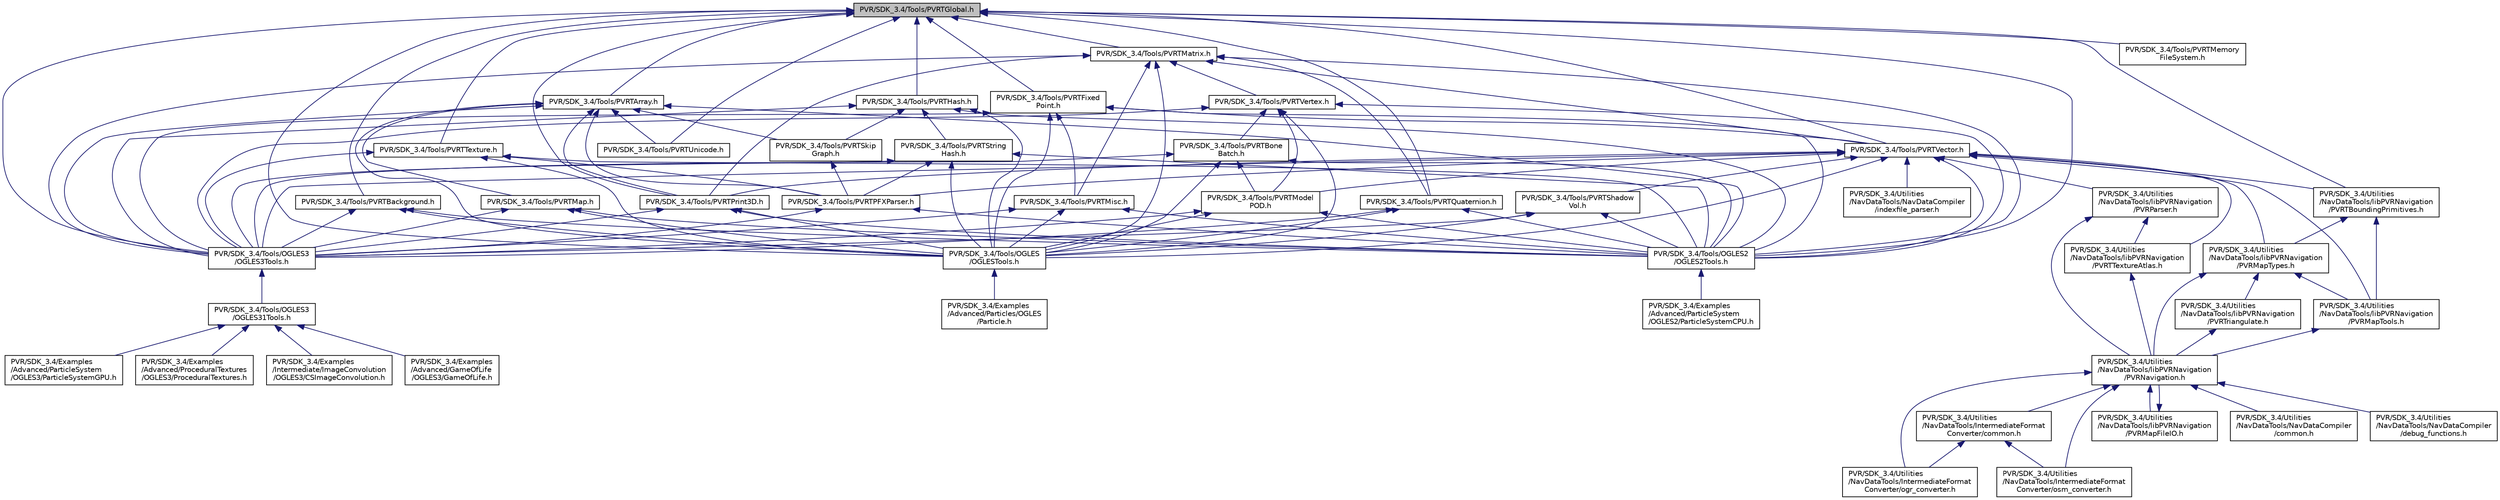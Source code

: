 digraph "PVR/SDK_3.4/Tools/PVRTGlobal.h"
{
  edge [fontname="Helvetica",fontsize="10",labelfontname="Helvetica",labelfontsize="10"];
  node [fontname="Helvetica",fontsize="10",shape=record];
  Node1 [label="PVR/SDK_3.4/Tools/PVRTGlobal.h",height=0.2,width=0.4,color="black", fillcolor="grey75", style="filled", fontcolor="black"];
  Node1 -> Node2 [dir="back",color="midnightblue",fontsize="10",style="solid",fontname="Helvetica"];
  Node2 [label="PVR/SDK_3.4/Tools/OGLES\l/OGLESTools.h",height=0.2,width=0.4,color="black", fillcolor="white", style="filled",URL="$_o_g_l_e_s_tools_8h.html",tooltip="Header file of OGLESTools.lib. "];
  Node2 -> Node3 [dir="back",color="midnightblue",fontsize="10",style="solid",fontname="Helvetica"];
  Node3 [label="PVR/SDK_3.4/Examples\l/Advanced/Particles/OGLES\l/Particle.h",height=0.2,width=0.4,color="black", fillcolor="white", style="filled",URL="$_p_v_r_2_s_d_k__3_84_2_examples_2_advanced_2_particles_2_o_g_l_e_s_2particle_8h_source.html"];
  Node1 -> Node4 [dir="back",color="midnightblue",fontsize="10",style="solid",fontname="Helvetica"];
  Node4 [label="PVR/SDK_3.4/Tools/PVRTArray.h",height=0.2,width=0.4,color="black", fillcolor="white", style="filled",URL="$_p_v_r_t_array_8h.html",tooltip="Expanding array template class. Allows appending and direct access. Mixing access methods should be a..."];
  Node4 -> Node2 [dir="back",color="midnightblue",fontsize="10",style="solid",fontname="Helvetica"];
  Node4 -> Node5 [dir="back",color="midnightblue",fontsize="10",style="solid",fontname="Helvetica"];
  Node5 [label="PVR/SDK_3.4/Tools/PVRTMap.h",height=0.2,width=0.4,color="black", fillcolor="white", style="filled",URL="$_p_v_r_t_map_8h.html",tooltip="A simple and easy-to-use implementation of a map. "];
  Node5 -> Node2 [dir="back",color="midnightblue",fontsize="10",style="solid",fontname="Helvetica"];
  Node5 -> Node6 [dir="back",color="midnightblue",fontsize="10",style="solid",fontname="Helvetica"];
  Node6 [label="PVR/SDK_3.4/Tools/OGLES2\l/OGLES2Tools.h",height=0.2,width=0.4,color="black", fillcolor="white", style="filled",URL="$_o_g_l_e_s2_tools_8h.html",tooltip="Header file of OGLES2Tools.lib. "];
  Node6 -> Node7 [dir="back",color="midnightblue",fontsize="10",style="solid",fontname="Helvetica"];
  Node7 [label="PVR/SDK_3.4/Examples\l/Advanced/ParticleSystem\l/OGLES2/ParticleSystemCPU.h",height=0.2,width=0.4,color="black", fillcolor="white", style="filled",URL="$_particle_system_c_p_u_8h_source.html"];
  Node5 -> Node8 [dir="back",color="midnightblue",fontsize="10",style="solid",fontname="Helvetica"];
  Node8 [label="PVR/SDK_3.4/Tools/OGLES3\l/OGLES3Tools.h",height=0.2,width=0.4,color="black", fillcolor="white", style="filled",URL="$_o_g_l_e_s3_tools_8h.html",tooltip="Header file of OGLES3Tools.lib. "];
  Node8 -> Node9 [dir="back",color="midnightblue",fontsize="10",style="solid",fontname="Helvetica"];
  Node9 [label="PVR/SDK_3.4/Tools/OGLES3\l/OGLES31Tools.h",height=0.2,width=0.4,color="black", fillcolor="white", style="filled",URL="$_o_g_l_e_s31_tools_8h.html",tooltip="Header file of OGLES3Tools.lib. "];
  Node9 -> Node10 [dir="back",color="midnightblue",fontsize="10",style="solid",fontname="Helvetica"];
  Node10 [label="PVR/SDK_3.4/Examples\l/Advanced/GameOfLife\l/OGLES3/GameOfLife.h",height=0.2,width=0.4,color="black", fillcolor="white", style="filled",URL="$_game_of_life_8h_source.html"];
  Node9 -> Node11 [dir="back",color="midnightblue",fontsize="10",style="solid",fontname="Helvetica"];
  Node11 [label="PVR/SDK_3.4/Examples\l/Advanced/ParticleSystem\l/OGLES3/ParticleSystemGPU.h",height=0.2,width=0.4,color="black", fillcolor="white", style="filled",URL="$_particle_system_g_p_u_8h_source.html"];
  Node9 -> Node12 [dir="back",color="midnightblue",fontsize="10",style="solid",fontname="Helvetica"];
  Node12 [label="PVR/SDK_3.4/Examples\l/Advanced/ProceduralTextures\l/OGLES3/ProceduralTextures.h",height=0.2,width=0.4,color="black", fillcolor="white", style="filled",URL="$_procedural_textures_8h_source.html"];
  Node9 -> Node13 [dir="back",color="midnightblue",fontsize="10",style="solid",fontname="Helvetica"];
  Node13 [label="PVR/SDK_3.4/Examples\l/Intermediate/ImageConvolution\l/OGLES3/CSImageConvolution.h",height=0.2,width=0.4,color="black", fillcolor="white", style="filled",URL="$_c_s_image_convolution_8h_source.html"];
  Node4 -> Node14 [dir="back",color="midnightblue",fontsize="10",style="solid",fontname="Helvetica"];
  Node14 [label="PVR/SDK_3.4/Tools/PVRTPrint3D.h",height=0.2,width=0.4,color="black", fillcolor="white", style="filled",URL="$_p_v_r_t_print3_d_8h.html",tooltip="Code to print text through the 3D interface. "];
  Node14 -> Node2 [dir="back",color="midnightblue",fontsize="10",style="solid",fontname="Helvetica"];
  Node14 -> Node6 [dir="back",color="midnightblue",fontsize="10",style="solid",fontname="Helvetica"];
  Node14 -> Node8 [dir="back",color="midnightblue",fontsize="10",style="solid",fontname="Helvetica"];
  Node4 -> Node6 [dir="back",color="midnightblue",fontsize="10",style="solid",fontname="Helvetica"];
  Node4 -> Node15 [dir="back",color="midnightblue",fontsize="10",style="solid",fontname="Helvetica"];
  Node15 [label="PVR/SDK_3.4/Tools/PVRTPFXParser.h",height=0.2,width=0.4,color="black", fillcolor="white", style="filled",URL="$_p_v_r_t_p_f_x_parser_8h.html",tooltip="Declaration of PFX file parser. "];
  Node15 -> Node6 [dir="back",color="midnightblue",fontsize="10",style="solid",fontname="Helvetica"];
  Node15 -> Node8 [dir="back",color="midnightblue",fontsize="10",style="solid",fontname="Helvetica"];
  Node4 -> Node16 [dir="back",color="midnightblue",fontsize="10",style="solid",fontname="Helvetica"];
  Node16 [label="PVR/SDK_3.4/Tools/PVRTSkip\lGraph.h",height=0.2,width=0.4,color="black", fillcolor="white", style="filled",URL="$_p_v_r_t_skip_graph_8h.html",tooltip="A \"tree-like\" structure for storing data which, unlike a tree, can reference any other node..."];
  Node16 -> Node15 [dir="back",color="midnightblue",fontsize="10",style="solid",fontname="Helvetica"];
  Node4 -> Node8 [dir="back",color="midnightblue",fontsize="10",style="solid",fontname="Helvetica"];
  Node4 -> Node17 [dir="back",color="midnightblue",fontsize="10",style="solid",fontname="Helvetica"];
  Node17 [label="PVR/SDK_3.4/Tools/PVRTUnicode.h",height=0.2,width=0.4,color="black", fillcolor="white", style="filled",URL="$_p_v_r_t_unicode_8h.html",tooltip="A small collection of functions used to decode Unicode formats to individual code points..."];
  Node1 -> Node18 [dir="back",color="midnightblue",fontsize="10",style="solid",fontname="Helvetica"];
  Node18 [label="PVR/SDK_3.4/Tools/PVRTHash.h",height=0.2,width=0.4,color="black", fillcolor="white", style="filled",URL="$_p_v_r_t_hash_8h.html",tooltip="A simple hash class which uses TEA to hash a string or given data into a 32-bit unsigned int..."];
  Node18 -> Node2 [dir="back",color="midnightblue",fontsize="10",style="solid",fontname="Helvetica"];
  Node18 -> Node19 [dir="back",color="midnightblue",fontsize="10",style="solid",fontname="Helvetica"];
  Node19 [label="PVR/SDK_3.4/Tools/PVRTString\lHash.h",height=0.2,width=0.4,color="black", fillcolor="white", style="filled",URL="$_p_v_r_t_string_hash_8h.html",tooltip="Inherits from PVRTString to include PVRTHash functionality for quick string compares. "];
  Node19 -> Node2 [dir="back",color="midnightblue",fontsize="10",style="solid",fontname="Helvetica"];
  Node19 -> Node6 [dir="back",color="midnightblue",fontsize="10",style="solid",fontname="Helvetica"];
  Node19 -> Node15 [dir="back",color="midnightblue",fontsize="10",style="solid",fontname="Helvetica"];
  Node19 -> Node8 [dir="back",color="midnightblue",fontsize="10",style="solid",fontname="Helvetica"];
  Node18 -> Node6 [dir="back",color="midnightblue",fontsize="10",style="solid",fontname="Helvetica"];
  Node18 -> Node16 [dir="back",color="midnightblue",fontsize="10",style="solid",fontname="Helvetica"];
  Node18 -> Node8 [dir="back",color="midnightblue",fontsize="10",style="solid",fontname="Helvetica"];
  Node1 -> Node20 [dir="back",color="midnightblue",fontsize="10",style="solid",fontname="Helvetica"];
  Node20 [label="PVR/SDK_3.4/Tools/PVRTVector.h",height=0.2,width=0.4,color="black", fillcolor="white", style="filled",URL="$_p_v_r_t_vector_8h.html",tooltip="Vector and matrix mathematics library. "];
  Node20 -> Node2 [dir="back",color="midnightblue",fontsize="10",style="solid",fontname="Helvetica"];
  Node20 -> Node14 [dir="back",color="midnightblue",fontsize="10",style="solid",fontname="Helvetica"];
  Node20 -> Node21 [dir="back",color="midnightblue",fontsize="10",style="solid",fontname="Helvetica"];
  Node21 [label="PVR/SDK_3.4/Tools/PVRTModel\lPOD.h",height=0.2,width=0.4,color="black", fillcolor="white", style="filled",URL="$_p_v_r_t_model_p_o_d_8h.html",tooltip="Code to load POD files - models exported from MAX. "];
  Node21 -> Node2 [dir="back",color="midnightblue",fontsize="10",style="solid",fontname="Helvetica"];
  Node21 -> Node6 [dir="back",color="midnightblue",fontsize="10",style="solid",fontname="Helvetica"];
  Node21 -> Node8 [dir="back",color="midnightblue",fontsize="10",style="solid",fontname="Helvetica"];
  Node20 -> Node22 [dir="back",color="midnightblue",fontsize="10",style="solid",fontname="Helvetica"];
  Node22 [label="PVR/SDK_3.4/Tools/PVRTShadow\lVol.h",height=0.2,width=0.4,color="black", fillcolor="white", style="filled",URL="$_p_v_r_t_shadow_vol_8h.html",tooltip="Declarations of functions relating to shadow volume generation. "];
  Node22 -> Node2 [dir="back",color="midnightblue",fontsize="10",style="solid",fontname="Helvetica"];
  Node22 -> Node6 [dir="back",color="midnightblue",fontsize="10",style="solid",fontname="Helvetica"];
  Node22 -> Node8 [dir="back",color="midnightblue",fontsize="10",style="solid",fontname="Helvetica"];
  Node20 -> Node6 [dir="back",color="midnightblue",fontsize="10",style="solid",fontname="Helvetica"];
  Node20 -> Node15 [dir="back",color="midnightblue",fontsize="10",style="solid",fontname="Helvetica"];
  Node20 -> Node8 [dir="back",color="midnightblue",fontsize="10",style="solid",fontname="Helvetica"];
  Node20 -> Node23 [dir="back",color="midnightblue",fontsize="10",style="solid",fontname="Helvetica"];
  Node23 [label="PVR/SDK_3.4/Utilities\l/NavDataTools/libPVRNavigation\l/PVRMapTypes.h",height=0.2,width=0.4,color="black", fillcolor="white", style="filled",URL="$_p_v_r_map_types_8h_source.html"];
  Node23 -> Node24 [dir="back",color="midnightblue",fontsize="10",style="solid",fontname="Helvetica"];
  Node24 [label="PVR/SDK_3.4/Utilities\l/NavDataTools/libPVRNavigation\l/PVRNavigation.h",height=0.2,width=0.4,color="black", fillcolor="white", style="filled",URL="$_p_v_r_navigation_8h_source.html"];
  Node24 -> Node25 [dir="back",color="midnightblue",fontsize="10",style="solid",fontname="Helvetica"];
  Node25 [label="PVR/SDK_3.4/Utilities\l/NavDataTools/IntermediateFormat\lConverter/common.h",height=0.2,width=0.4,color="black", fillcolor="white", style="filled",URL="$_p_v_r_2_s_d_k__3_84_2_utilities_2_nav_data_tools_2_intermediate_format_converter_2common_8h_source.html"];
  Node25 -> Node26 [dir="back",color="midnightblue",fontsize="10",style="solid",fontname="Helvetica"];
  Node26 [label="PVR/SDK_3.4/Utilities\l/NavDataTools/IntermediateFormat\lConverter/ogr_converter.h",height=0.2,width=0.4,color="black", fillcolor="white", style="filled",URL="$ogr__converter_8h_source.html"];
  Node25 -> Node27 [dir="back",color="midnightblue",fontsize="10",style="solid",fontname="Helvetica"];
  Node27 [label="PVR/SDK_3.4/Utilities\l/NavDataTools/IntermediateFormat\lConverter/osm_converter.h",height=0.2,width=0.4,color="black", fillcolor="white", style="filled",URL="$osm__converter_8h_source.html"];
  Node24 -> Node26 [dir="back",color="midnightblue",fontsize="10",style="solid",fontname="Helvetica"];
  Node24 -> Node27 [dir="back",color="midnightblue",fontsize="10",style="solid",fontname="Helvetica"];
  Node24 -> Node28 [dir="back",color="midnightblue",fontsize="10",style="solid",fontname="Helvetica"];
  Node28 [label="PVR/SDK_3.4/Utilities\l/NavDataTools/libPVRNavigation\l/PVRMapFileIO.h",height=0.2,width=0.4,color="black", fillcolor="white", style="filled",URL="$_p_v_r_map_file_i_o_8h_source.html"];
  Node28 -> Node24 [dir="back",color="midnightblue",fontsize="10",style="solid",fontname="Helvetica"];
  Node24 -> Node29 [dir="back",color="midnightblue",fontsize="10",style="solid",fontname="Helvetica"];
  Node29 [label="PVR/SDK_3.4/Utilities\l/NavDataTools/NavDataCompiler\l/common.h",height=0.2,width=0.4,color="black", fillcolor="white", style="filled",URL="$_p_v_r_2_s_d_k__3_84_2_utilities_2_nav_data_tools_2_nav_data_compiler_2common_8h_source.html"];
  Node24 -> Node30 [dir="back",color="midnightblue",fontsize="10",style="solid",fontname="Helvetica"];
  Node30 [label="PVR/SDK_3.4/Utilities\l/NavDataTools/NavDataCompiler\l/debug_functions.h",height=0.2,width=0.4,color="black", fillcolor="white", style="filled",URL="$debug__functions_8h_source.html"];
  Node23 -> Node31 [dir="back",color="midnightblue",fontsize="10",style="solid",fontname="Helvetica"];
  Node31 [label="PVR/SDK_3.4/Utilities\l/NavDataTools/libPVRNavigation\l/PVRMapTools.h",height=0.2,width=0.4,color="black", fillcolor="white", style="filled",URL="$_p_v_r_map_tools_8h_source.html"];
  Node31 -> Node24 [dir="back",color="midnightblue",fontsize="10",style="solid",fontname="Helvetica"];
  Node23 -> Node32 [dir="back",color="midnightblue",fontsize="10",style="solid",fontname="Helvetica"];
  Node32 [label="PVR/SDK_3.4/Utilities\l/NavDataTools/libPVRNavigation\l/PVRTriangulate.h",height=0.2,width=0.4,color="black", fillcolor="white", style="filled",URL="$_p_v_r_triangulate_8h_source.html"];
  Node32 -> Node24 [dir="back",color="midnightblue",fontsize="10",style="solid",fontname="Helvetica"];
  Node20 -> Node33 [dir="back",color="midnightblue",fontsize="10",style="solid",fontname="Helvetica"];
  Node33 [label="PVR/SDK_3.4/Utilities\l/NavDataTools/libPVRNavigation\l/PVRTBoundingPrimitives.h",height=0.2,width=0.4,color="black", fillcolor="white", style="filled",URL="$_p_v_r_t_bounding_primitives_8h_source.html"];
  Node33 -> Node23 [dir="back",color="midnightblue",fontsize="10",style="solid",fontname="Helvetica"];
  Node33 -> Node31 [dir="back",color="midnightblue",fontsize="10",style="solid",fontname="Helvetica"];
  Node20 -> Node31 [dir="back",color="midnightblue",fontsize="10",style="solid",fontname="Helvetica"];
  Node20 -> Node34 [dir="back",color="midnightblue",fontsize="10",style="solid",fontname="Helvetica"];
  Node34 [label="PVR/SDK_3.4/Utilities\l/NavDataTools/libPVRNavigation\l/PVRParser.h",height=0.2,width=0.4,color="black", fillcolor="white", style="filled",URL="$_p_v_r_parser_8h_source.html"];
  Node34 -> Node35 [dir="back",color="midnightblue",fontsize="10",style="solid",fontname="Helvetica"];
  Node35 [label="PVR/SDK_3.4/Utilities\l/NavDataTools/libPVRNavigation\l/PVRTTextureAtlas.h",height=0.2,width=0.4,color="black", fillcolor="white", style="filled",URL="$_p_v_r_t_texture_atlas_8h_source.html"];
  Node35 -> Node24 [dir="back",color="midnightblue",fontsize="10",style="solid",fontname="Helvetica"];
  Node34 -> Node24 [dir="back",color="midnightblue",fontsize="10",style="solid",fontname="Helvetica"];
  Node20 -> Node35 [dir="back",color="midnightblue",fontsize="10",style="solid",fontname="Helvetica"];
  Node20 -> Node36 [dir="back",color="midnightblue",fontsize="10",style="solid",fontname="Helvetica"];
  Node36 [label="PVR/SDK_3.4/Utilities\l/NavDataTools/NavDataCompiler\l/indexfile_parser.h",height=0.2,width=0.4,color="black", fillcolor="white", style="filled",URL="$indexfile__parser_8h_source.html"];
  Node1 -> Node37 [dir="back",color="midnightblue",fontsize="10",style="solid",fontname="Helvetica"];
  Node37 [label="PVR/SDK_3.4/Tools/PVRTFixed\lPoint.h",height=0.2,width=0.4,color="black", fillcolor="white", style="filled",URL="$_p_v_r_t_fixed_point_8h.html",tooltip="Set of macros and functions to make fixed-point easier to program. "];
  Node37 -> Node20 [dir="back",color="midnightblue",fontsize="10",style="solid",fontname="Helvetica"];
  Node37 -> Node2 [dir="back",color="midnightblue",fontsize="10",style="solid",fontname="Helvetica"];
  Node37 -> Node38 [dir="back",color="midnightblue",fontsize="10",style="solid",fontname="Helvetica"];
  Node38 [label="PVR/SDK_3.4/Tools/PVRTMisc.h",height=0.2,width=0.4,color="black", fillcolor="white", style="filled",URL="$_p_v_r_t_misc_8h.html",tooltip="Miscellaneous functions used in 3D rendering. "];
  Node38 -> Node2 [dir="back",color="midnightblue",fontsize="10",style="solid",fontname="Helvetica"];
  Node38 -> Node6 [dir="back",color="midnightblue",fontsize="10",style="solid",fontname="Helvetica"];
  Node38 -> Node8 [dir="back",color="midnightblue",fontsize="10",style="solid",fontname="Helvetica"];
  Node37 -> Node6 [dir="back",color="midnightblue",fontsize="10",style="solid",fontname="Helvetica"];
  Node37 -> Node8 [dir="back",color="midnightblue",fontsize="10",style="solid",fontname="Helvetica"];
  Node1 -> Node39 [dir="back",color="midnightblue",fontsize="10",style="solid",fontname="Helvetica"];
  Node39 [label="PVR/SDK_3.4/Tools/PVRTMatrix.h",height=0.2,width=0.4,color="black", fillcolor="white", style="filled",URL="$_p_v_r_t_matrix_8h.html",tooltip="Vector and Matrix functions for floating and fixed point math. "];
  Node39 -> Node20 [dir="back",color="midnightblue",fontsize="10",style="solid",fontname="Helvetica"];
  Node39 -> Node2 [dir="back",color="midnightblue",fontsize="10",style="solid",fontname="Helvetica"];
  Node39 -> Node40 [dir="back",color="midnightblue",fontsize="10",style="solid",fontname="Helvetica"];
  Node40 [label="PVR/SDK_3.4/Tools/PVRTQuaternion.h",height=0.2,width=0.4,color="black", fillcolor="white", style="filled",URL="$_p_v_r_t_quaternion_8h.html",tooltip="Quaternion functions for floating and fixed point math. "];
  Node40 -> Node2 [dir="back",color="midnightblue",fontsize="10",style="solid",fontname="Helvetica"];
  Node40 -> Node6 [dir="back",color="midnightblue",fontsize="10",style="solid",fontname="Helvetica"];
  Node40 -> Node8 [dir="back",color="midnightblue",fontsize="10",style="solid",fontname="Helvetica"];
  Node39 -> Node41 [dir="back",color="midnightblue",fontsize="10",style="solid",fontname="Helvetica"];
  Node41 [label="PVR/SDK_3.4/Tools/PVRTVertex.h",height=0.2,width=0.4,color="black", fillcolor="white", style="filled",URL="$_p_v_r_t_vertex_8h.html",tooltip="Utility functions which process vertices. "];
  Node41 -> Node2 [dir="back",color="midnightblue",fontsize="10",style="solid",fontname="Helvetica"];
  Node41 -> Node42 [dir="back",color="midnightblue",fontsize="10",style="solid",fontname="Helvetica"];
  Node42 [label="PVR/SDK_3.4/Tools/PVRTBone\lBatch.h",height=0.2,width=0.4,color="black", fillcolor="white", style="filled",URL="$_p_v_r_t_bone_batch_8h.html",tooltip="Utility functions which process vertices. "];
  Node42 -> Node2 [dir="back",color="midnightblue",fontsize="10",style="solid",fontname="Helvetica"];
  Node42 -> Node21 [dir="back",color="midnightblue",fontsize="10",style="solid",fontname="Helvetica"];
  Node42 -> Node6 [dir="back",color="midnightblue",fontsize="10",style="solid",fontname="Helvetica"];
  Node42 -> Node8 [dir="back",color="midnightblue",fontsize="10",style="solid",fontname="Helvetica"];
  Node41 -> Node21 [dir="back",color="midnightblue",fontsize="10",style="solid",fontname="Helvetica"];
  Node41 -> Node6 [dir="back",color="midnightblue",fontsize="10",style="solid",fontname="Helvetica"];
  Node41 -> Node8 [dir="back",color="midnightblue",fontsize="10",style="solid",fontname="Helvetica"];
  Node39 -> Node38 [dir="back",color="midnightblue",fontsize="10",style="solid",fontname="Helvetica"];
  Node39 -> Node14 [dir="back",color="midnightblue",fontsize="10",style="solid",fontname="Helvetica"];
  Node39 -> Node6 [dir="back",color="midnightblue",fontsize="10",style="solid",fontname="Helvetica"];
  Node39 -> Node8 [dir="back",color="midnightblue",fontsize="10",style="solid",fontname="Helvetica"];
  Node1 -> Node40 [dir="back",color="midnightblue",fontsize="10",style="solid",fontname="Helvetica"];
  Node1 -> Node43 [dir="back",color="midnightblue",fontsize="10",style="solid",fontname="Helvetica"];
  Node43 [label="PVR/SDK_3.4/Tools/PVRTBackground.h",height=0.2,width=0.4,color="black", fillcolor="white", style="filled",URL="$_p_v_r_t_background_8h.html",tooltip="Function to draw a background texture. "];
  Node43 -> Node2 [dir="back",color="midnightblue",fontsize="10",style="solid",fontname="Helvetica"];
  Node43 -> Node6 [dir="back",color="midnightblue",fontsize="10",style="solid",fontname="Helvetica"];
  Node43 -> Node8 [dir="back",color="midnightblue",fontsize="10",style="solid",fontname="Helvetica"];
  Node1 -> Node14 [dir="back",color="midnightblue",fontsize="10",style="solid",fontname="Helvetica"];
  Node1 -> Node44 [dir="back",color="midnightblue",fontsize="10",style="solid",fontname="Helvetica"];
  Node44 [label="PVR/SDK_3.4/Tools/PVRTTexture.h",height=0.2,width=0.4,color="black", fillcolor="white", style="filled",URL="$_p_v_r_t_texture_8h.html",tooltip="Texture loading. "];
  Node44 -> Node2 [dir="back",color="midnightblue",fontsize="10",style="solid",fontname="Helvetica"];
  Node44 -> Node6 [dir="back",color="midnightblue",fontsize="10",style="solid",fontname="Helvetica"];
  Node44 -> Node15 [dir="back",color="midnightblue",fontsize="10",style="solid",fontname="Helvetica"];
  Node44 -> Node8 [dir="back",color="midnightblue",fontsize="10",style="solid",fontname="Helvetica"];
  Node1 -> Node6 [dir="back",color="midnightblue",fontsize="10",style="solid",fontname="Helvetica"];
  Node1 -> Node8 [dir="back",color="midnightblue",fontsize="10",style="solid",fontname="Helvetica"];
  Node1 -> Node45 [dir="back",color="midnightblue",fontsize="10",style="solid",fontname="Helvetica"];
  Node45 [label="PVR/SDK_3.4/Tools/PVRTMemory\lFileSystem.h",height=0.2,width=0.4,color="black", fillcolor="white", style="filled",URL="$_p_v_r_t_memory_file_system_8h.html",tooltip="Memory file system for resource files. "];
  Node1 -> Node17 [dir="back",color="midnightblue",fontsize="10",style="solid",fontname="Helvetica"];
  Node1 -> Node33 [dir="back",color="midnightblue",fontsize="10",style="solid",fontname="Helvetica"];
}

